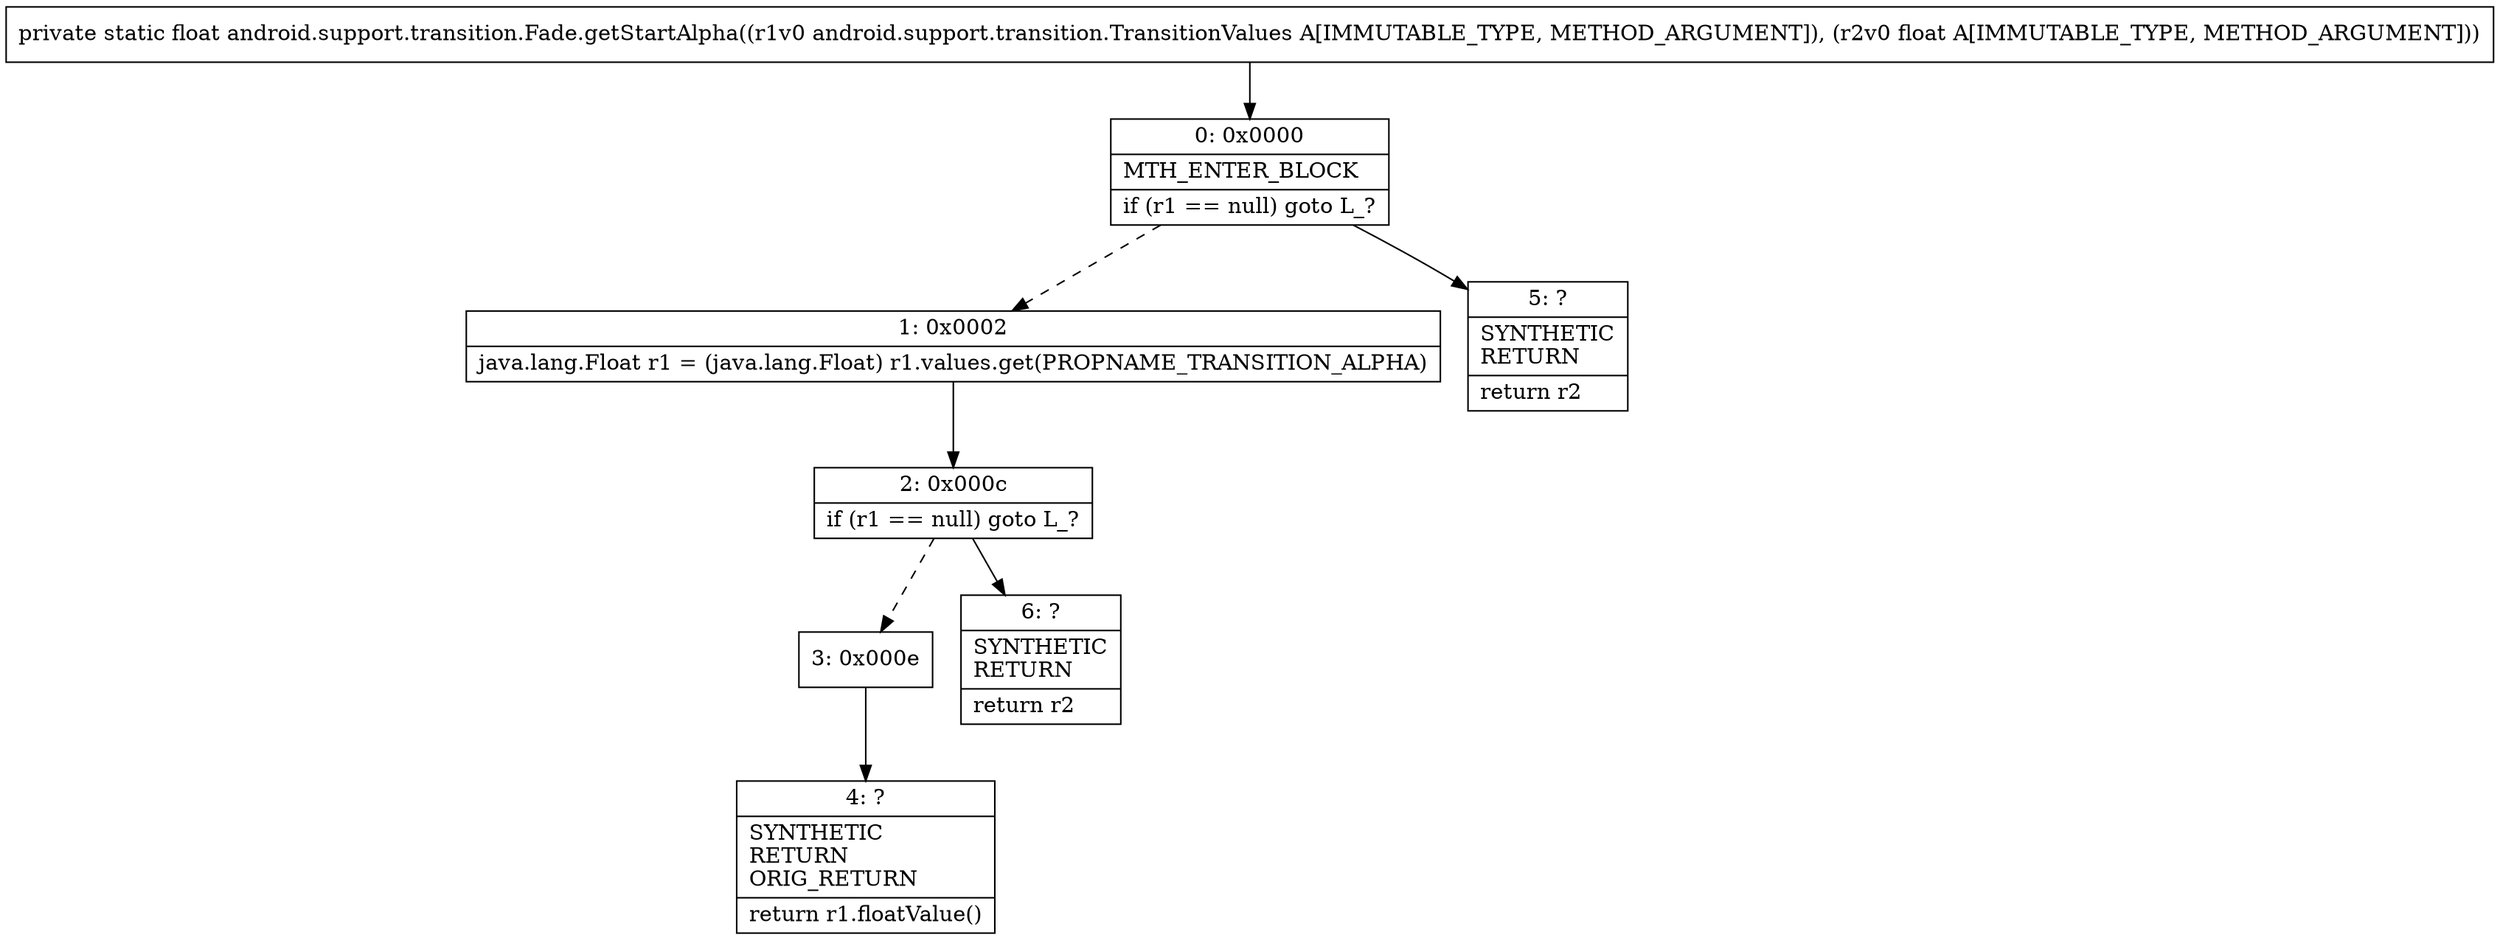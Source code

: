 digraph "CFG forandroid.support.transition.Fade.getStartAlpha(Landroid\/support\/transition\/TransitionValues;F)F" {
Node_0 [shape=record,label="{0\:\ 0x0000|MTH_ENTER_BLOCK\l|if (r1 == null) goto L_?\l}"];
Node_1 [shape=record,label="{1\:\ 0x0002|java.lang.Float r1 = (java.lang.Float) r1.values.get(PROPNAME_TRANSITION_ALPHA)\l}"];
Node_2 [shape=record,label="{2\:\ 0x000c|if (r1 == null) goto L_?\l}"];
Node_3 [shape=record,label="{3\:\ 0x000e}"];
Node_4 [shape=record,label="{4\:\ ?|SYNTHETIC\lRETURN\lORIG_RETURN\l|return r1.floatValue()\l}"];
Node_5 [shape=record,label="{5\:\ ?|SYNTHETIC\lRETURN\l|return r2\l}"];
Node_6 [shape=record,label="{6\:\ ?|SYNTHETIC\lRETURN\l|return r2\l}"];
MethodNode[shape=record,label="{private static float android.support.transition.Fade.getStartAlpha((r1v0 android.support.transition.TransitionValues A[IMMUTABLE_TYPE, METHOD_ARGUMENT]), (r2v0 float A[IMMUTABLE_TYPE, METHOD_ARGUMENT])) }"];
MethodNode -> Node_0;
Node_0 -> Node_1[style=dashed];
Node_0 -> Node_5;
Node_1 -> Node_2;
Node_2 -> Node_3[style=dashed];
Node_2 -> Node_6;
Node_3 -> Node_4;
}

